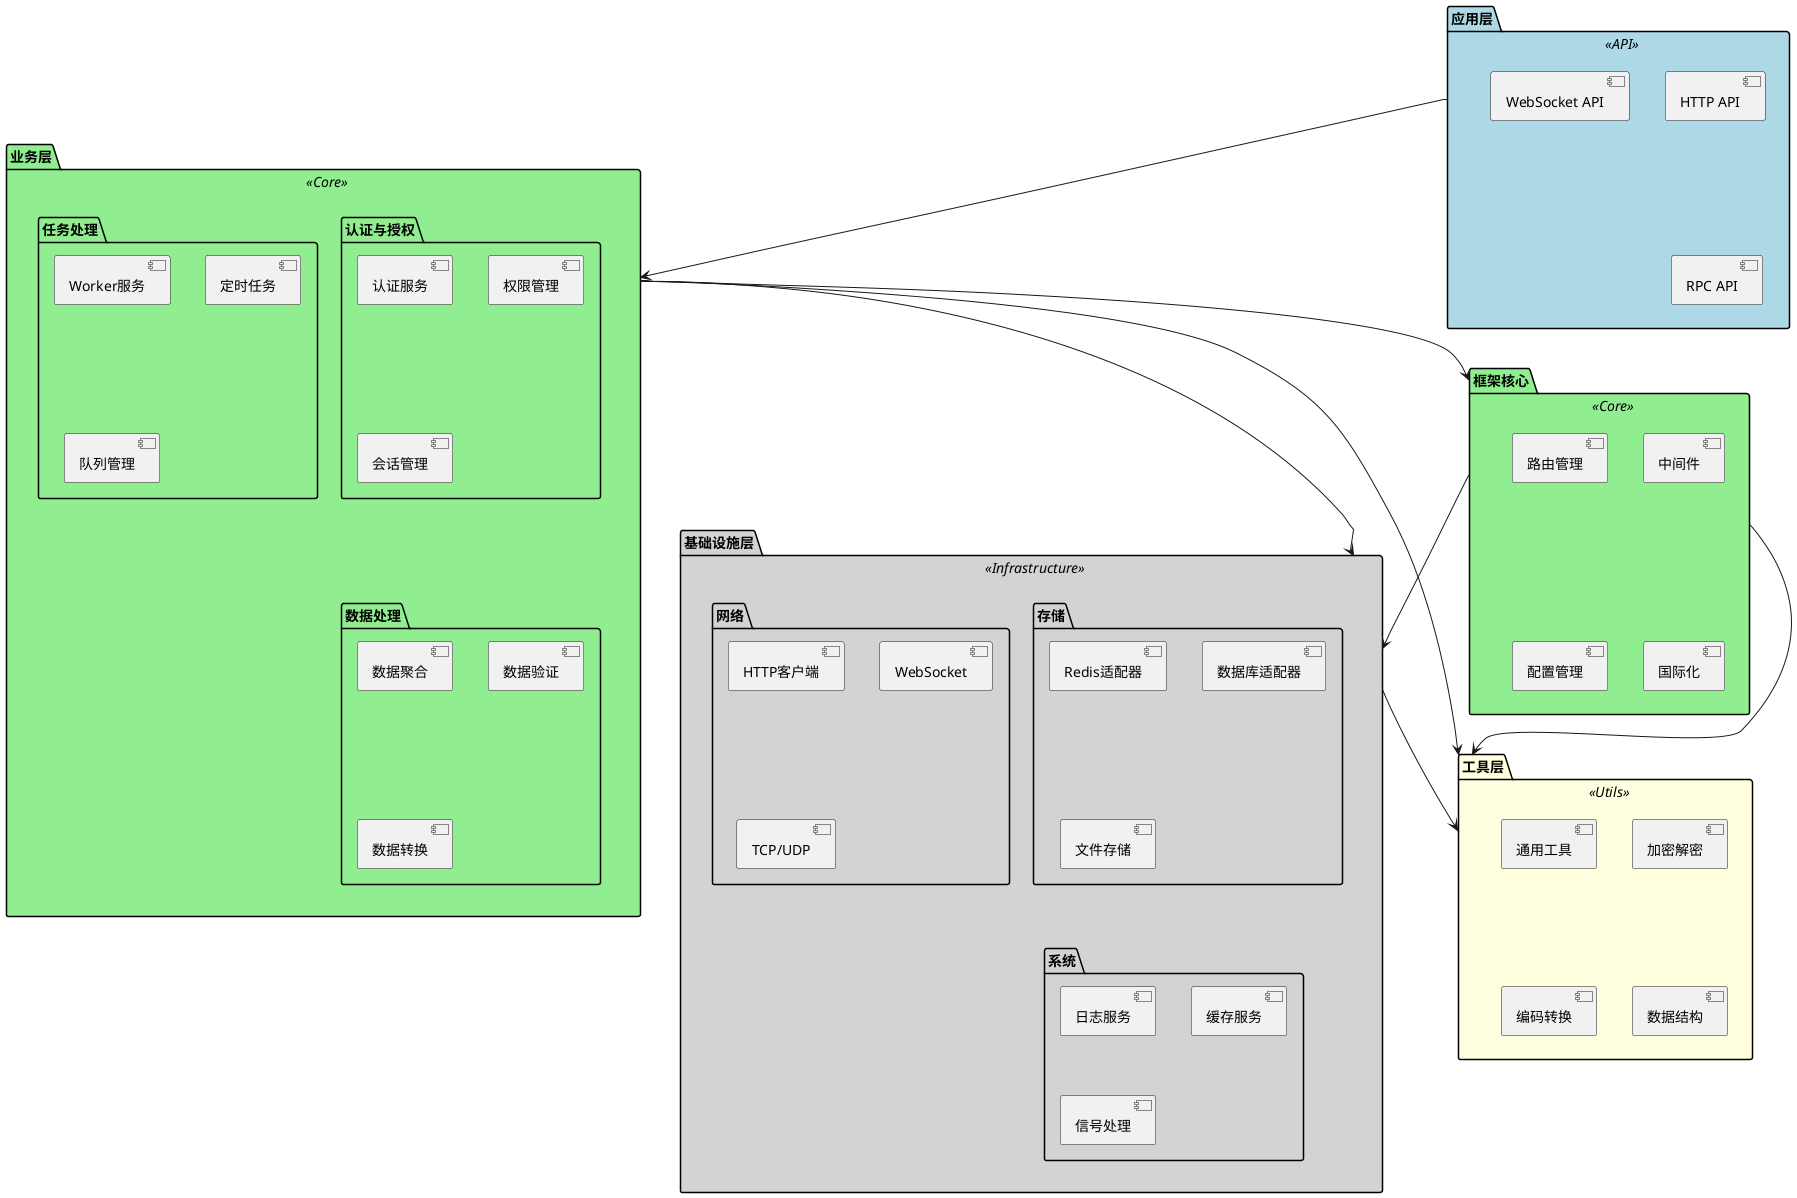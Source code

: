 @startuml NexFrame层次图

skinparam {
    PackageBackgroundColor<<API>> LightBlue
    PackageBackgroundColor<<Core>> LightGreen
    PackageBackgroundColor<<Infrastructure>> LightGray
    PackageBackgroundColor<<Utils>> LightYellow
}

package "应用层" <<API>> {
    [HTTP API]
    [WebSocket API]
    [RPC API]
}

package "业务层" <<Core>> {
    package "认证与授权" {
        [认证服务]
        [权限管理]
        [会话管理]
    }

    package "任务处理" {
        [Worker服务]
        [定时任务]
        [队列管理]
    }

    package "数据处理" {
        [数据聚合]
        [数据验证]
        [数据转换]
    }
}

package "框架核心" <<Core>> {
    [路由管理]
    [中间件]
    [配置管理]
    [国际化]
}

package "基础设施层" <<Infrastructure>> {
    package "存储" {
        [Redis适配器]
        [数据库适配器]
        [文件存储]
    }

    package "网络" {
        [HTTP客户端]
        [WebSocket]
        [TCP/UDP]
    }

    package "系统" {
        [日志服务]
        [缓存服务]
        [信号处理]
    }
}

package "工具层" <<Utils>> {
    [通用工具]
    [加密解密]
    [编码转换]
    [数据结构]
}

' 定义依赖关系
应用层 -down-> 业务层
业务层 -down-> 框架核心
业务层 -down-> 基础设施层
框架核心 -down-> 基础设施层
[框架核心] -down-> [工具层]
[业务层] -down-> [工具层]
[基础设施层] -down-> [工具层]

@enduml